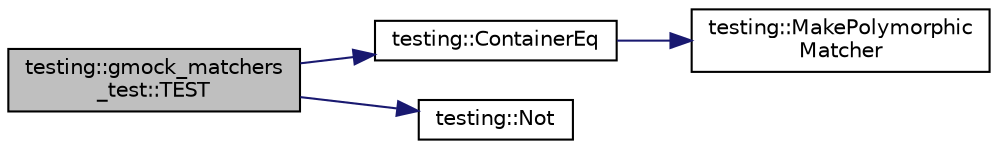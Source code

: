 digraph "testing::gmock_matchers_test::TEST"
{
  edge [fontname="Helvetica",fontsize="10",labelfontname="Helvetica",labelfontsize="10"];
  node [fontname="Helvetica",fontsize="10",shape=record];
  rankdir="LR";
  Node1589 [label="testing::gmock_matchers\l_test::TEST",height=0.2,width=0.4,color="black", fillcolor="grey75", style="filled", fontcolor="black"];
  Node1589 -> Node1590 [color="midnightblue",fontsize="10",style="solid",fontname="Helvetica"];
  Node1590 [label="testing::ContainerEq",height=0.2,width=0.4,color="black", fillcolor="white", style="filled",URL="$d0/d75/namespacetesting.html#a5928ffc4e976a4da981512c422792840"];
  Node1590 -> Node1591 [color="midnightblue",fontsize="10",style="solid",fontname="Helvetica"];
  Node1591 [label="testing::MakePolymorphic\lMatcher",height=0.2,width=0.4,color="black", fillcolor="white", style="filled",URL="$d0/d75/namespacetesting.html#a667ca94f190ec2e17ee2fbfdb7d3da04"];
  Node1589 -> Node1592 [color="midnightblue",fontsize="10",style="solid",fontname="Helvetica"];
  Node1592 [label="testing::Not",height=0.2,width=0.4,color="black", fillcolor="white", style="filled",URL="$d0/d75/namespacetesting.html#a3d7d0dda7e51b13fe2f5aa28e23ed6b6"];
}
